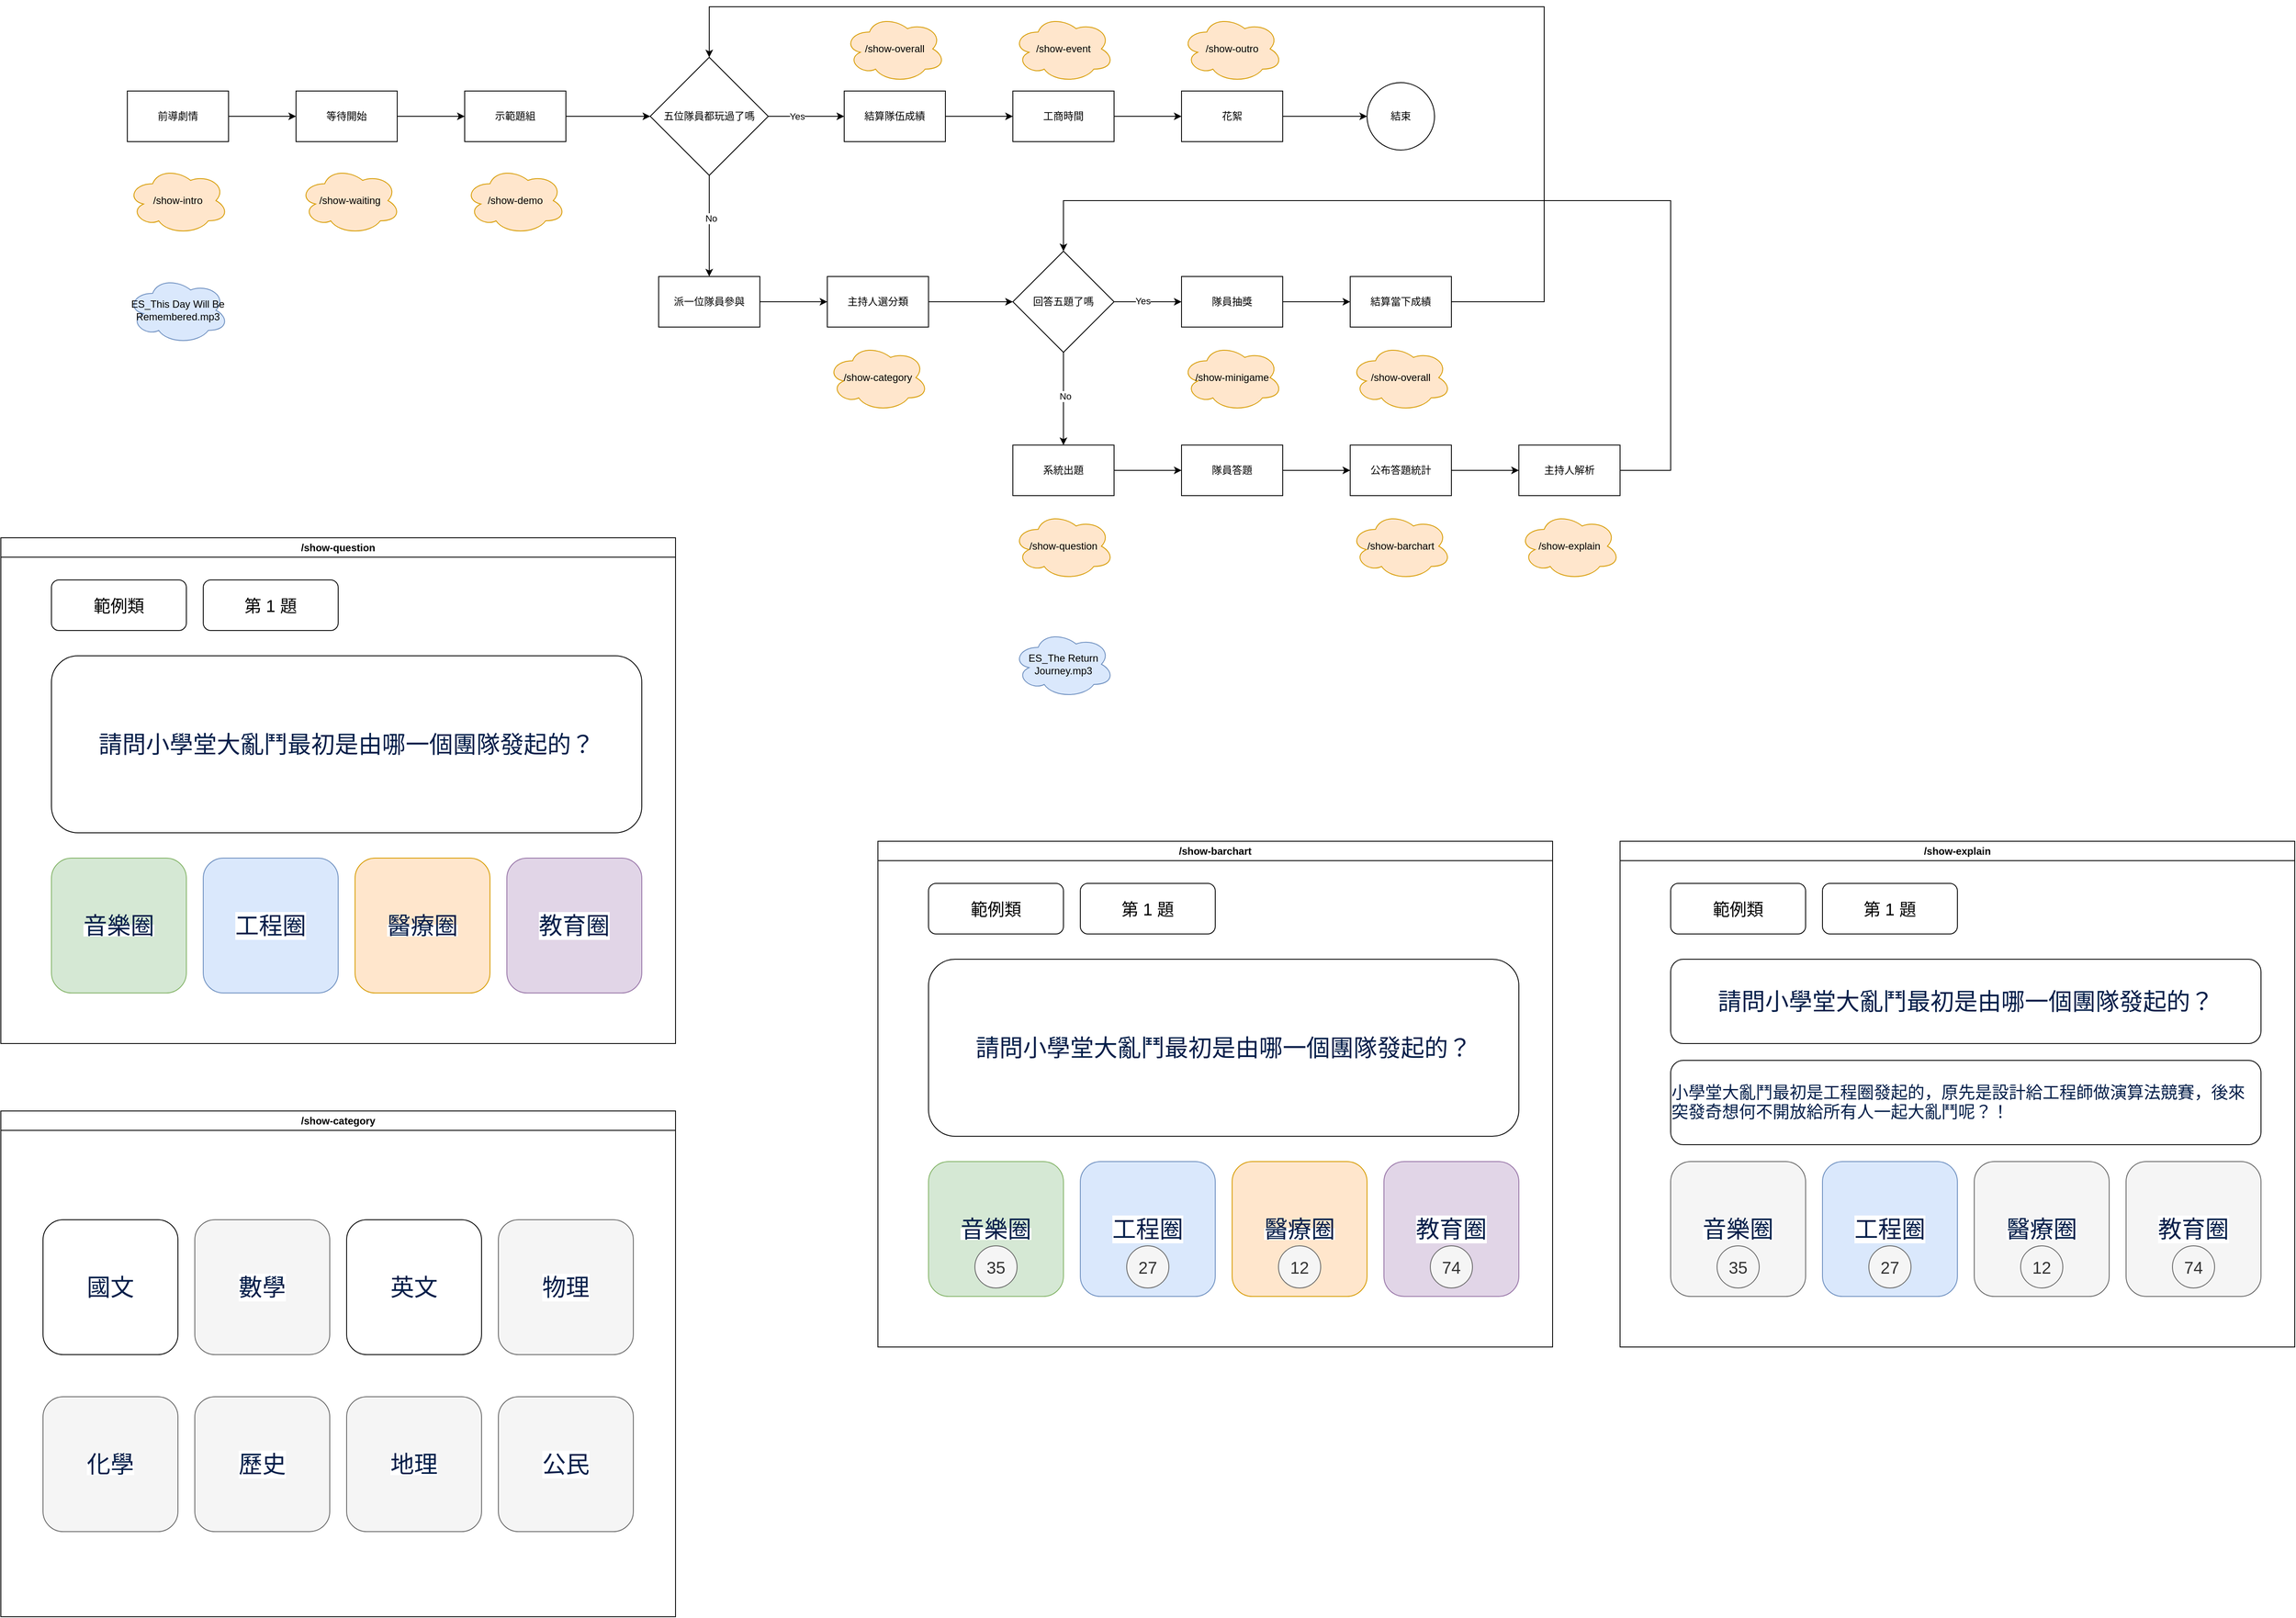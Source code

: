 <mxfile version="24.7.17">
  <diagram name="第 1 页" id="qsuVyvbhFHqotlB28iIr">
    <mxGraphModel dx="2365" dy="1503" grid="1" gridSize="10" guides="1" tooltips="1" connect="1" arrows="1" fold="1" page="1" pageScale="1" pageWidth="827" pageHeight="1169" math="0" shadow="0">
      <root>
        <mxCell id="0" />
        <mxCell id="1" parent="0" />
        <mxCell id="m-NyeYcFWqAB6fJ0VtxW-3" value="" style="edgeStyle=orthogonalEdgeStyle;rounded=0;orthogonalLoop=1;jettySize=auto;html=1;" parent="1" source="m-NyeYcFWqAB6fJ0VtxW-1" target="m-NyeYcFWqAB6fJ0VtxW-2" edge="1">
          <mxGeometry relative="1" as="geometry" />
        </mxCell>
        <mxCell id="m-NyeYcFWqAB6fJ0VtxW-1" value="等待開始" style="rounded=0;whiteSpace=wrap;html=1;" parent="1" vertex="1">
          <mxGeometry x="350" y="230" width="120" height="60" as="geometry" />
        </mxCell>
        <mxCell id="m-NyeYcFWqAB6fJ0VtxW-5" value="" style="edgeStyle=orthogonalEdgeStyle;rounded=0;orthogonalLoop=1;jettySize=auto;html=1;" parent="1" source="m-NyeYcFWqAB6fJ0VtxW-2" target="m-NyeYcFWqAB6fJ0VtxW-4" edge="1">
          <mxGeometry relative="1" as="geometry" />
        </mxCell>
        <mxCell id="m-NyeYcFWqAB6fJ0VtxW-2" value="示範題組" style="whiteSpace=wrap;html=1;rounded=0;" parent="1" vertex="1">
          <mxGeometry x="550" y="230" width="120" height="60" as="geometry" />
        </mxCell>
        <mxCell id="m-NyeYcFWqAB6fJ0VtxW-7" value="" style="edgeStyle=orthogonalEdgeStyle;rounded=0;orthogonalLoop=1;jettySize=auto;html=1;" parent="1" source="m-NyeYcFWqAB6fJ0VtxW-4" target="m-NyeYcFWqAB6fJ0VtxW-6" edge="1">
          <mxGeometry relative="1" as="geometry" />
        </mxCell>
        <mxCell id="m-NyeYcFWqAB6fJ0VtxW-34" value="No" style="edgeLabel;html=1;align=center;verticalAlign=middle;resizable=0;points=[];" parent="m-NyeYcFWqAB6fJ0VtxW-7" vertex="1" connectable="0">
          <mxGeometry x="-0.161" y="2" relative="1" as="geometry">
            <mxPoint as="offset" />
          </mxGeometry>
        </mxCell>
        <mxCell id="m-NyeYcFWqAB6fJ0VtxW-9" value="" style="edgeStyle=orthogonalEdgeStyle;rounded=0;orthogonalLoop=1;jettySize=auto;html=1;" parent="1" source="m-NyeYcFWqAB6fJ0VtxW-4" target="m-NyeYcFWqAB6fJ0VtxW-8" edge="1">
          <mxGeometry relative="1" as="geometry" />
        </mxCell>
        <mxCell id="m-NyeYcFWqAB6fJ0VtxW-33" value="Yes" style="edgeLabel;html=1;align=center;verticalAlign=middle;resizable=0;points=[];" parent="m-NyeYcFWqAB6fJ0VtxW-9" vertex="1" connectable="0">
          <mxGeometry x="-0.241" relative="1" as="geometry">
            <mxPoint as="offset" />
          </mxGeometry>
        </mxCell>
        <mxCell id="m-NyeYcFWqAB6fJ0VtxW-4" value="五位隊員都玩過了嗎" style="rhombus;whiteSpace=wrap;html=1;rounded=0;" parent="1" vertex="1">
          <mxGeometry x="770" y="190" width="140" height="140" as="geometry" />
        </mxCell>
        <mxCell id="m-NyeYcFWqAB6fJ0VtxW-13" value="" style="edgeStyle=orthogonalEdgeStyle;rounded=0;orthogonalLoop=1;jettySize=auto;html=1;" parent="1" source="m-NyeYcFWqAB6fJ0VtxW-6" target="m-NyeYcFWqAB6fJ0VtxW-12" edge="1">
          <mxGeometry relative="1" as="geometry" />
        </mxCell>
        <mxCell id="m-NyeYcFWqAB6fJ0VtxW-6" value="派一位隊員參與" style="whiteSpace=wrap;html=1;rounded=0;" parent="1" vertex="1">
          <mxGeometry x="780" y="450" width="120" height="60" as="geometry" />
        </mxCell>
        <mxCell id="m-NyeYcFWqAB6fJ0VtxW-11" value="" style="edgeStyle=orthogonalEdgeStyle;rounded=0;orthogonalLoop=1;jettySize=auto;html=1;" parent="1" source="m-NyeYcFWqAB6fJ0VtxW-8" target="m-NyeYcFWqAB6fJ0VtxW-10" edge="1">
          <mxGeometry relative="1" as="geometry" />
        </mxCell>
        <mxCell id="m-NyeYcFWqAB6fJ0VtxW-8" value="結算隊伍成績" style="whiteSpace=wrap;html=1;rounded=0;" parent="1" vertex="1">
          <mxGeometry x="1000" y="230" width="120" height="60" as="geometry" />
        </mxCell>
        <mxCell id="m-NyeYcFWqAB6fJ0VtxW-38" value="" style="edgeStyle=orthogonalEdgeStyle;rounded=0;orthogonalLoop=1;jettySize=auto;html=1;" parent="1" source="m-NyeYcFWqAB6fJ0VtxW-10" target="m-NyeYcFWqAB6fJ0VtxW-37" edge="1">
          <mxGeometry relative="1" as="geometry" />
        </mxCell>
        <mxCell id="m-NyeYcFWqAB6fJ0VtxW-10" value="工商時間" style="whiteSpace=wrap;html=1;rounded=0;" parent="1" vertex="1">
          <mxGeometry x="1200" y="230" width="120" height="60" as="geometry" />
        </mxCell>
        <mxCell id="m-NyeYcFWqAB6fJ0VtxW-17" value="" style="edgeStyle=orthogonalEdgeStyle;rounded=0;orthogonalLoop=1;jettySize=auto;html=1;" parent="1" source="m-NyeYcFWqAB6fJ0VtxW-12" target="m-NyeYcFWqAB6fJ0VtxW-16" edge="1">
          <mxGeometry relative="1" as="geometry" />
        </mxCell>
        <mxCell id="m-NyeYcFWqAB6fJ0VtxW-12" value="主持人選分類" style="whiteSpace=wrap;html=1;rounded=0;" parent="1" vertex="1">
          <mxGeometry x="980" y="450" width="120" height="60" as="geometry" />
        </mxCell>
        <mxCell id="m-NyeYcFWqAB6fJ0VtxW-19" value="" style="edgeStyle=orthogonalEdgeStyle;rounded=0;orthogonalLoop=1;jettySize=auto;html=1;" parent="1" source="m-NyeYcFWqAB6fJ0VtxW-16" target="m-NyeYcFWqAB6fJ0VtxW-18" edge="1">
          <mxGeometry relative="1" as="geometry" />
        </mxCell>
        <mxCell id="m-NyeYcFWqAB6fJ0VtxW-32" value="No" style="edgeLabel;html=1;align=center;verticalAlign=middle;resizable=0;points=[];" parent="m-NyeYcFWqAB6fJ0VtxW-19" vertex="1" connectable="0">
          <mxGeometry x="-0.054" y="2" relative="1" as="geometry">
            <mxPoint as="offset" />
          </mxGeometry>
        </mxCell>
        <mxCell id="m-NyeYcFWqAB6fJ0VtxW-28" value="" style="edgeStyle=orthogonalEdgeStyle;rounded=0;orthogonalLoop=1;jettySize=auto;html=1;" parent="1" source="m-NyeYcFWqAB6fJ0VtxW-16" target="m-NyeYcFWqAB6fJ0VtxW-27" edge="1">
          <mxGeometry relative="1" as="geometry" />
        </mxCell>
        <mxCell id="m-NyeYcFWqAB6fJ0VtxW-31" value="Yes" style="edgeLabel;html=1;align=center;verticalAlign=middle;resizable=0;points=[];" parent="m-NyeYcFWqAB6fJ0VtxW-28" vertex="1" connectable="0">
          <mxGeometry x="-0.167" y="1" relative="1" as="geometry">
            <mxPoint as="offset" />
          </mxGeometry>
        </mxCell>
        <mxCell id="m-NyeYcFWqAB6fJ0VtxW-16" value="回答五題了嗎" style="rhombus;whiteSpace=wrap;html=1;rounded=0;" parent="1" vertex="1">
          <mxGeometry x="1200" y="420" width="120" height="120" as="geometry" />
        </mxCell>
        <mxCell id="m-NyeYcFWqAB6fJ0VtxW-21" value="" style="edgeStyle=orthogonalEdgeStyle;rounded=0;orthogonalLoop=1;jettySize=auto;html=1;" parent="1" source="m-NyeYcFWqAB6fJ0VtxW-18" target="m-NyeYcFWqAB6fJ0VtxW-20" edge="1">
          <mxGeometry relative="1" as="geometry" />
        </mxCell>
        <mxCell id="m-NyeYcFWqAB6fJ0VtxW-18" value="系統出題" style="whiteSpace=wrap;html=1;rounded=0;" parent="1" vertex="1">
          <mxGeometry x="1200" y="650" width="120" height="60" as="geometry" />
        </mxCell>
        <mxCell id="qkZWodTD9YwXXFbHhhg--9" value="" style="edgeStyle=orthogonalEdgeStyle;rounded=0;orthogonalLoop=1;jettySize=auto;html=1;" parent="1" source="m-NyeYcFWqAB6fJ0VtxW-20" target="qkZWodTD9YwXXFbHhhg--8" edge="1">
          <mxGeometry relative="1" as="geometry" />
        </mxCell>
        <mxCell id="m-NyeYcFWqAB6fJ0VtxW-20" value="隊員答題" style="whiteSpace=wrap;html=1;rounded=0;" parent="1" vertex="1">
          <mxGeometry x="1400" y="650" width="120" height="60" as="geometry" />
        </mxCell>
        <mxCell id="m-NyeYcFWqAB6fJ0VtxW-26" style="edgeStyle=orthogonalEdgeStyle;rounded=0;orthogonalLoop=1;jettySize=auto;html=1;entryX=0.5;entryY=0;entryDx=0;entryDy=0;exitX=1;exitY=0.5;exitDx=0;exitDy=0;" parent="1" source="m-NyeYcFWqAB6fJ0VtxW-22" target="m-NyeYcFWqAB6fJ0VtxW-16" edge="1">
          <mxGeometry relative="1" as="geometry">
            <Array as="points">
              <mxPoint x="1980" y="680" />
              <mxPoint x="1980" y="360" />
              <mxPoint x="1260" y="360" />
            </Array>
          </mxGeometry>
        </mxCell>
        <mxCell id="m-NyeYcFWqAB6fJ0VtxW-22" value="主持人解析" style="whiteSpace=wrap;html=1;rounded=0;" parent="1" vertex="1">
          <mxGeometry x="1800" y="650" width="120" height="60" as="geometry" />
        </mxCell>
        <mxCell id="m-NyeYcFWqAB6fJ0VtxW-30" value="" style="edgeStyle=orthogonalEdgeStyle;rounded=0;orthogonalLoop=1;jettySize=auto;html=1;" parent="1" source="m-NyeYcFWqAB6fJ0VtxW-27" target="m-NyeYcFWqAB6fJ0VtxW-29" edge="1">
          <mxGeometry relative="1" as="geometry" />
        </mxCell>
        <mxCell id="m-NyeYcFWqAB6fJ0VtxW-27" value="隊員抽獎" style="whiteSpace=wrap;html=1;rounded=0;" parent="1" vertex="1">
          <mxGeometry x="1400" y="450" width="120" height="60" as="geometry" />
        </mxCell>
        <mxCell id="m-NyeYcFWqAB6fJ0VtxW-35" style="edgeStyle=orthogonalEdgeStyle;rounded=0;orthogonalLoop=1;jettySize=auto;html=1;entryX=0.5;entryY=0;entryDx=0;entryDy=0;" parent="1" source="m-NyeYcFWqAB6fJ0VtxW-29" target="m-NyeYcFWqAB6fJ0VtxW-4" edge="1">
          <mxGeometry relative="1" as="geometry">
            <Array as="points">
              <mxPoint x="1830" y="480" />
              <mxPoint x="1830" y="130" />
              <mxPoint x="840" y="130" />
            </Array>
          </mxGeometry>
        </mxCell>
        <mxCell id="m-NyeYcFWqAB6fJ0VtxW-29" value="結算當下成績" style="whiteSpace=wrap;html=1;rounded=0;" parent="1" vertex="1">
          <mxGeometry x="1600" y="450" width="120" height="60" as="geometry" />
        </mxCell>
        <mxCell id="qkZWodTD9YwXXFbHhhg--16" value="" style="edgeStyle=orthogonalEdgeStyle;rounded=0;orthogonalLoop=1;jettySize=auto;html=1;" parent="1" source="m-NyeYcFWqAB6fJ0VtxW-37" target="qkZWodTD9YwXXFbHhhg--15" edge="1">
          <mxGeometry relative="1" as="geometry" />
        </mxCell>
        <mxCell id="m-NyeYcFWqAB6fJ0VtxW-37" value="花絮" style="whiteSpace=wrap;html=1;rounded=0;" parent="1" vertex="1">
          <mxGeometry x="1400" y="230" width="120" height="60" as="geometry" />
        </mxCell>
        <mxCell id="qkZWodTD9YwXXFbHhhg--3" value="" style="edgeStyle=orthogonalEdgeStyle;rounded=0;orthogonalLoop=1;jettySize=auto;html=1;" parent="1" source="qkZWodTD9YwXXFbHhhg--1" target="m-NyeYcFWqAB6fJ0VtxW-1" edge="1">
          <mxGeometry relative="1" as="geometry" />
        </mxCell>
        <mxCell id="qkZWodTD9YwXXFbHhhg--1" value="前導劇情" style="whiteSpace=wrap;html=1;rounded=0;" parent="1" vertex="1">
          <mxGeometry x="150" y="230" width="120" height="60" as="geometry" />
        </mxCell>
        <mxCell id="qkZWodTD9YwXXFbHhhg--4" value="/show-intro" style="ellipse;shape=cloud;whiteSpace=wrap;html=1;fillColor=#ffe6cc;strokeColor=#d79b00;" parent="1" vertex="1">
          <mxGeometry x="150" y="320" width="120" height="80" as="geometry" />
        </mxCell>
        <mxCell id="qkZWodTD9YwXXFbHhhg--5" value="ES_This Day Will Be Remembered.mp3" style="ellipse;shape=cloud;whiteSpace=wrap;html=1;fillColor=#dae8fc;strokeColor=#6c8ebf;" parent="1" vertex="1">
          <mxGeometry x="150" y="450" width="120" height="80" as="geometry" />
        </mxCell>
        <mxCell id="qkZWodTD9YwXXFbHhhg--7" value="/show-demo" style="ellipse;shape=cloud;whiteSpace=wrap;html=1;fillColor=#ffe6cc;strokeColor=#d79b00;" parent="1" vertex="1">
          <mxGeometry x="550" y="320" width="120" height="80" as="geometry" />
        </mxCell>
        <mxCell id="qkZWodTD9YwXXFbHhhg--10" value="" style="edgeStyle=orthogonalEdgeStyle;rounded=0;orthogonalLoop=1;jettySize=auto;html=1;" parent="1" source="qkZWodTD9YwXXFbHhhg--8" target="m-NyeYcFWqAB6fJ0VtxW-22" edge="1">
          <mxGeometry relative="1" as="geometry" />
        </mxCell>
        <mxCell id="qkZWodTD9YwXXFbHhhg--8" value="公布答題統計" style="whiteSpace=wrap;html=1;rounded=0;" parent="1" vertex="1">
          <mxGeometry x="1600" y="650" width="120" height="60" as="geometry" />
        </mxCell>
        <mxCell id="qkZWodTD9YwXXFbHhhg--11" value="ES_The Return Journey.mp3" style="ellipse;shape=cloud;whiteSpace=wrap;html=1;fillColor=#dae8fc;strokeColor=#6c8ebf;" parent="1" vertex="1">
          <mxGeometry x="1200" y="870" width="120" height="80" as="geometry" />
        </mxCell>
        <mxCell id="qkZWodTD9YwXXFbHhhg--15" value="結束" style="ellipse;whiteSpace=wrap;html=1;rounded=0;" parent="1" vertex="1">
          <mxGeometry x="1620" y="220" width="80" height="80" as="geometry" />
        </mxCell>
        <mxCell id="WOPA3h9E8CvAgLq2pJQE-1" value="/show-category" style="ellipse;shape=cloud;whiteSpace=wrap;html=1;fillColor=#ffe6cc;strokeColor=#d79b00;" vertex="1" parent="1">
          <mxGeometry x="980" y="530" width="120" height="80" as="geometry" />
        </mxCell>
        <mxCell id="WOPA3h9E8CvAgLq2pJQE-2" value="/show-question" style="ellipse;shape=cloud;whiteSpace=wrap;html=1;fillColor=#ffe6cc;strokeColor=#d79b00;" vertex="1" parent="1">
          <mxGeometry x="1200" y="730" width="120" height="80" as="geometry" />
        </mxCell>
        <mxCell id="WOPA3h9E8CvAgLq2pJQE-3" value="/show-barchart" style="ellipse;shape=cloud;whiteSpace=wrap;html=1;fillColor=#ffe6cc;strokeColor=#d79b00;" vertex="1" parent="1">
          <mxGeometry x="1600" y="730" width="120" height="80" as="geometry" />
        </mxCell>
        <mxCell id="WOPA3h9E8CvAgLq2pJQE-4" value="/show-explain" style="ellipse;shape=cloud;whiteSpace=wrap;html=1;fillColor=#ffe6cc;strokeColor=#d79b00;" vertex="1" parent="1">
          <mxGeometry x="1800" y="730" width="120" height="80" as="geometry" />
        </mxCell>
        <mxCell id="WOPA3h9E8CvAgLq2pJQE-5" value="/show-minigame" style="ellipse;shape=cloud;whiteSpace=wrap;html=1;fillColor=#ffe6cc;strokeColor=#d79b00;" vertex="1" parent="1">
          <mxGeometry x="1400" y="530" width="120" height="80" as="geometry" />
        </mxCell>
        <mxCell id="WOPA3h9E8CvAgLq2pJQE-6" value="/show-overall" style="ellipse;shape=cloud;whiteSpace=wrap;html=1;fillColor=#ffe6cc;strokeColor=#d79b00;" vertex="1" parent="1">
          <mxGeometry x="1600" y="530" width="120" height="80" as="geometry" />
        </mxCell>
        <mxCell id="WOPA3h9E8CvAgLq2pJQE-7" value="/show-overall" style="ellipse;shape=cloud;whiteSpace=wrap;html=1;fillColor=#ffe6cc;strokeColor=#d79b00;" vertex="1" parent="1">
          <mxGeometry x="1000" y="140" width="120" height="80" as="geometry" />
        </mxCell>
        <mxCell id="WOPA3h9E8CvAgLq2pJQE-8" value="/show-event" style="ellipse;shape=cloud;whiteSpace=wrap;html=1;fillColor=#ffe6cc;strokeColor=#d79b00;" vertex="1" parent="1">
          <mxGeometry x="1200" y="140" width="120" height="80" as="geometry" />
        </mxCell>
        <mxCell id="WOPA3h9E8CvAgLq2pJQE-9" value="/show-outro" style="ellipse;shape=cloud;whiteSpace=wrap;html=1;fillColor=#ffe6cc;strokeColor=#d79b00;" vertex="1" parent="1">
          <mxGeometry x="1400" y="140" width="120" height="80" as="geometry" />
        </mxCell>
        <mxCell id="WOPA3h9E8CvAgLq2pJQE-10" value="/show-waiting" style="ellipse;shape=cloud;whiteSpace=wrap;html=1;fillColor=#ffe6cc;strokeColor=#d79b00;" vertex="1" parent="1">
          <mxGeometry x="354" y="320" width="120" height="80" as="geometry" />
        </mxCell>
        <mxCell id="WOPA3h9E8CvAgLq2pJQE-11" value="/show-question" style="swimlane;whiteSpace=wrap;html=1;" vertex="1" parent="1">
          <mxGeometry y="760" width="800" height="600" as="geometry" />
        </mxCell>
        <mxCell id="WOPA3h9E8CvAgLq2pJQE-16" value="&lt;font style=&quot;font-size: 28px;&quot;&gt;&lt;span style=&quot;color: rgb(4, 30, 73); font-family: Roboto, &amp;quot;Helvetica Neue&amp;quot;, sans-serif; font-style: normal; font-variant-ligatures: normal; font-variant-caps: normal; font-weight: 400; letter-spacing: normal; orphans: 2; text-align: start; text-indent: 0px; text-transform: none; widows: 2; word-spacing: 0px; -webkit-text-stroke-width: 0px; white-space: normal; background-color: rgb(255, 255, 255); text-decoration-thickness: initial; text-decoration-style: initial; text-decoration-color: initial; float: none; display: inline !important;&quot;&gt;工程圈&lt;/span&gt;&lt;/font&gt;" style="rounded=1;whiteSpace=wrap;html=1;fillColor=#dae8fc;strokeColor=#6c8ebf;" vertex="1" parent="WOPA3h9E8CvAgLq2pJQE-11">
          <mxGeometry x="240" y="380" width="160" height="160" as="geometry" />
        </mxCell>
        <mxCell id="WOPA3h9E8CvAgLq2pJQE-15" value="&lt;span style=&quot;color: rgb(4, 30, 73); font-family: Roboto, &amp;quot;Helvetica Neue&amp;quot;, sans-serif; text-align: start; background-color: rgb(255, 255, 255);&quot;&gt;&lt;font style=&quot;font-size: 28px;&quot;&gt;音樂圈&lt;/font&gt;&lt;/span&gt;" style="rounded=1;whiteSpace=wrap;html=1;fillColor=#d5e8d4;strokeColor=#82b366;" vertex="1" parent="WOPA3h9E8CvAgLq2pJQE-11">
          <mxGeometry x="60" y="380" width="160" height="160" as="geometry" />
        </mxCell>
        <mxCell id="WOPA3h9E8CvAgLq2pJQE-18" value="&lt;div style=&quot;align-items: flex-start; display: flex; flex: 1 1 auto; justify-content: flex-start; min-width: 0px; padding: 6px 0px; color: rgb(4, 30, 73); font-family: Roboto, &amp;quot;Helvetica Neue&amp;quot;, sans-serif; text-align: start; text-wrap: nowrap; background-color: rgb(255, 255, 255); font-size: 28px;&quot; class=&quot;database-key-value&quot;&gt;&lt;span style=&quot;line-height: 20px; color: var(--theme-color-fg-primary); display: inline-block; flex: 0 1 auto; min-width: 0px; pointer-events: none; text-wrap: wrap;&quot; class=&quot;database-leaf-value ng-star-inserted&quot;&gt;&lt;font style=&quot;font-size: 28px;&quot;&gt;請問小學堂大亂鬥最初是由哪一個團隊發起的？&lt;/font&gt;&lt;/span&gt;&lt;/div&gt;&lt;div style=&quot;align-items: flex-start; background-image: linear-gradient(to right, transparent 0, var(--theme-color-bg-hover) 12px); box-sizing: border-box; color: var(--theme-color-fg-secondary); display: flex; height: 1px; padding: 0px; position: absolute; right: 0px; top: 0px; border: 0px; clip: rect(0px, 0px, 0px, 0px); margin: 0px; overflow: hidden; width: 1px; outline: 0px; appearance: none; font-family: Roboto, &amp;quot;Helvetica Neue&amp;quot;, sans-serif; text-align: start; text-wrap: nowrap; background-color: rgb(255, 255, 255); font-size: 28px;&quot; class=&quot;database-buttons&quot;&gt;&lt;div style=&quot;height: 32px; display: flex; align-items: center;&quot; class=&quot;container&quot;&gt;&lt;div style=&quot;color: var(--theme-color-fg-tertiary); display: inline-block;&quot; class=&quot;database-type&quot;&gt;&lt;span style=&quot;&quot; class=&quot;ng-star-inserted&quot;&gt;&lt;font style=&quot;font-size: 28px;&quot;&gt;(字&lt;/font&gt;&lt;/span&gt;&lt;/div&gt;&lt;/div&gt;&lt;/div&gt;" style="rounded=1;whiteSpace=wrap;html=1;" vertex="1" parent="WOPA3h9E8CvAgLq2pJQE-11">
          <mxGeometry x="60" y="140" width="700" height="210" as="geometry" />
        </mxCell>
        <mxCell id="WOPA3h9E8CvAgLq2pJQE-20" value="&lt;span style=&quot;color: rgb(4, 30, 73); font-family: Roboto, &amp;quot;Helvetica Neue&amp;quot;, sans-serif; font-style: normal; font-variant-ligatures: normal; font-variant-caps: normal; font-weight: 400; letter-spacing: normal; orphans: 2; text-align: start; text-indent: 0px; text-transform: none; widows: 2; word-spacing: 0px; -webkit-text-stroke-width: 0px; white-space: normal; background-color: rgb(255, 255, 255); text-decoration-thickness: initial; text-decoration-style: initial; text-decoration-color: initial; float: none; display: inline !important;&quot;&gt;&lt;font style=&quot;font-size: 28px;&quot;&gt;醫療圈&lt;/font&gt;&lt;/span&gt;" style="rounded=1;whiteSpace=wrap;html=1;fillColor=#ffe6cc;strokeColor=#d79b00;" vertex="1" parent="WOPA3h9E8CvAgLq2pJQE-11">
          <mxGeometry x="420" y="380" width="160" height="160" as="geometry" />
        </mxCell>
        <mxCell id="WOPA3h9E8CvAgLq2pJQE-21" value="&lt;span style=&quot;color: rgb(4, 30, 73); font-family: Roboto, &amp;quot;Helvetica Neue&amp;quot;, sans-serif; font-size: 28px; font-style: normal; font-variant-ligatures: normal; font-variant-caps: normal; font-weight: 400; letter-spacing: normal; orphans: 2; text-align: start; text-indent: 0px; text-transform: none; widows: 2; word-spacing: 0px; -webkit-text-stroke-width: 0px; white-space: normal; background-color: rgb(255, 255, 255); text-decoration-thickness: initial; text-decoration-style: initial; text-decoration-color: initial; float: none; display: inline !important;&quot;&gt;教育圈&lt;/span&gt;" style="rounded=1;whiteSpace=wrap;html=1;fillColor=#e1d5e7;strokeColor=#9673a6;" vertex="1" parent="WOPA3h9E8CvAgLq2pJQE-11">
          <mxGeometry x="600" y="380" width="160" height="160" as="geometry" />
        </mxCell>
        <mxCell id="WOPA3h9E8CvAgLq2pJQE-22" value="&lt;font style=&quot;font-size: 20px;&quot;&gt;範例類&lt;/font&gt;" style="rounded=1;whiteSpace=wrap;html=1;" vertex="1" parent="WOPA3h9E8CvAgLq2pJQE-11">
          <mxGeometry x="60" y="50" width="160" height="60" as="geometry" />
        </mxCell>
        <mxCell id="WOPA3h9E8CvAgLq2pJQE-34" value="&lt;font style=&quot;font-size: 20px;&quot;&gt;第 1 題&lt;/font&gt;" style="rounded=1;whiteSpace=wrap;html=1;" vertex="1" parent="WOPA3h9E8CvAgLq2pJQE-11">
          <mxGeometry x="240" y="50" width="160" height="60" as="geometry" />
        </mxCell>
        <mxCell id="WOPA3h9E8CvAgLq2pJQE-23" value="/show-category" style="swimlane;whiteSpace=wrap;html=1;" vertex="1" parent="1">
          <mxGeometry y="1440" width="800" height="600" as="geometry" />
        </mxCell>
        <mxCell id="WOPA3h9E8CvAgLq2pJQE-24" value="&lt;font style=&quot;font-size: 28px;&quot;&gt;&lt;span style=&quot;color: rgb(4, 30, 73); font-family: Roboto, &amp;quot;Helvetica Neue&amp;quot;, sans-serif; font-style: normal; font-variant-ligatures: normal; font-variant-caps: normal; font-weight: 400; letter-spacing: normal; orphans: 2; text-align: start; text-indent: 0px; text-transform: none; widows: 2; word-spacing: 0px; -webkit-text-stroke-width: 0px; white-space: normal; background-color: rgb(255, 255, 255); text-decoration-thickness: initial; text-decoration-style: initial; text-decoration-color: initial; float: none; display: inline !important;&quot;&gt;歷史&lt;/span&gt;&lt;/font&gt;" style="rounded=1;whiteSpace=wrap;html=1;fillColor=#f5f5f5;fontColor=#333333;strokeColor=#666666;" vertex="1" parent="WOPA3h9E8CvAgLq2pJQE-23">
          <mxGeometry x="230" y="339" width="160" height="160" as="geometry" />
        </mxCell>
        <mxCell id="WOPA3h9E8CvAgLq2pJQE-25" value="&lt;span style=&quot;color: rgb(4, 30, 73); font-family: Roboto, &amp;quot;Helvetica Neue&amp;quot;, sans-serif; text-align: start; background-color: rgb(255, 255, 255);&quot;&gt;&lt;font style=&quot;font-size: 28px;&quot;&gt;化學&lt;/font&gt;&lt;/span&gt;" style="rounded=1;whiteSpace=wrap;html=1;fillColor=#f5f5f5;fontColor=#333333;strokeColor=#666666;" vertex="1" parent="WOPA3h9E8CvAgLq2pJQE-23">
          <mxGeometry x="50" y="339" width="160" height="160" as="geometry" />
        </mxCell>
        <mxCell id="WOPA3h9E8CvAgLq2pJQE-27" value="&lt;span style=&quot;color: rgb(4, 30, 73); font-family: Roboto, &amp;quot;Helvetica Neue&amp;quot;, sans-serif; font-style: normal; font-variant-ligatures: normal; font-variant-caps: normal; font-weight: 400; letter-spacing: normal; orphans: 2; text-align: start; text-indent: 0px; text-transform: none; widows: 2; word-spacing: 0px; -webkit-text-stroke-width: 0px; white-space: normal; background-color: rgb(255, 255, 255); text-decoration-thickness: initial; text-decoration-style: initial; text-decoration-color: initial; float: none; display: inline !important;&quot;&gt;&lt;font style=&quot;font-size: 28px;&quot;&gt;地理&lt;/font&gt;&lt;/span&gt;" style="rounded=1;whiteSpace=wrap;html=1;fillColor=#f5f5f5;fontColor=#333333;strokeColor=#666666;" vertex="1" parent="WOPA3h9E8CvAgLq2pJQE-23">
          <mxGeometry x="410" y="339" width="160" height="160" as="geometry" />
        </mxCell>
        <mxCell id="WOPA3h9E8CvAgLq2pJQE-28" value="&lt;span style=&quot;color: rgb(4, 30, 73); font-family: Roboto, &amp;quot;Helvetica Neue&amp;quot;, sans-serif; font-size: 28px; font-style: normal; font-variant-ligatures: normal; font-variant-caps: normal; font-weight: 400; letter-spacing: normal; orphans: 2; text-align: start; text-indent: 0px; text-transform: none; widows: 2; word-spacing: 0px; -webkit-text-stroke-width: 0px; white-space: normal; background-color: rgb(255, 255, 255); text-decoration-thickness: initial; text-decoration-style: initial; text-decoration-color: initial; float: none; display: inline !important;&quot;&gt;公民&lt;/span&gt;" style="rounded=1;whiteSpace=wrap;html=1;fillColor=#f5f5f5;fontColor=#333333;strokeColor=#666666;" vertex="1" parent="WOPA3h9E8CvAgLq2pJQE-23">
          <mxGeometry x="590" y="339" width="160" height="160" as="geometry" />
        </mxCell>
        <mxCell id="WOPA3h9E8CvAgLq2pJQE-30" value="&lt;font style=&quot;font-size: 28px;&quot;&gt;&lt;span style=&quot;color: rgb(4, 30, 73); font-family: Roboto, &amp;quot;Helvetica Neue&amp;quot;, sans-serif; font-style: normal; font-variant-ligatures: normal; font-variant-caps: normal; font-weight: 400; letter-spacing: normal; orphans: 2; text-align: start; text-indent: 0px; text-transform: none; widows: 2; word-spacing: 0px; -webkit-text-stroke-width: 0px; white-space: normal; background-color: rgb(255, 255, 255); text-decoration-thickness: initial; text-decoration-style: initial; text-decoration-color: initial; float: none; display: inline !important;&quot;&gt;數學&lt;/span&gt;&lt;/font&gt;" style="rounded=1;whiteSpace=wrap;html=1;fillColor=#f5f5f5;fontColor=#333333;strokeColor=#666666;" vertex="1" parent="WOPA3h9E8CvAgLq2pJQE-23">
          <mxGeometry x="230" y="129" width="160" height="160" as="geometry" />
        </mxCell>
        <mxCell id="WOPA3h9E8CvAgLq2pJQE-31" value="&lt;div style=&quot;text-align: start;&quot;&gt;&lt;font face=&quot;Roboto, Helvetica Neue, sans-serif&quot; color=&quot;#041e49&quot;&gt;&lt;span style=&quot;font-size: 28px; background-color: rgb(255, 255, 255);&quot;&gt;國文&lt;/span&gt;&lt;/font&gt;&lt;/div&gt;" style="rounded=1;whiteSpace=wrap;html=1;" vertex="1" parent="WOPA3h9E8CvAgLq2pJQE-23">
          <mxGeometry x="50" y="129" width="160" height="160" as="geometry" />
        </mxCell>
        <mxCell id="WOPA3h9E8CvAgLq2pJQE-32" value="&lt;span style=&quot;color: rgb(4, 30, 73); font-family: Roboto, &amp;quot;Helvetica Neue&amp;quot;, sans-serif; font-style: normal; font-variant-ligatures: normal; font-variant-caps: normal; font-weight: 400; letter-spacing: normal; orphans: 2; text-align: start; text-indent: 0px; text-transform: none; widows: 2; word-spacing: 0px; -webkit-text-stroke-width: 0px; white-space: normal; background-color: rgb(255, 255, 255); text-decoration-thickness: initial; text-decoration-style: initial; text-decoration-color: initial; float: none; display: inline !important;&quot;&gt;&lt;font style=&quot;font-size: 28px;&quot;&gt;英文&lt;/font&gt;&lt;/span&gt;" style="rounded=1;whiteSpace=wrap;html=1;" vertex="1" parent="WOPA3h9E8CvAgLq2pJQE-23">
          <mxGeometry x="410" y="129" width="160" height="160" as="geometry" />
        </mxCell>
        <mxCell id="WOPA3h9E8CvAgLq2pJQE-33" value="&lt;span style=&quot;color: rgb(4, 30, 73); font-family: Roboto, &amp;quot;Helvetica Neue&amp;quot;, sans-serif; font-size: 28px; font-style: normal; font-variant-ligatures: normal; font-variant-caps: normal; font-weight: 400; letter-spacing: normal; orphans: 2; text-align: start; text-indent: 0px; text-transform: none; widows: 2; word-spacing: 0px; -webkit-text-stroke-width: 0px; white-space: normal; background-color: rgb(255, 255, 255); text-decoration-thickness: initial; text-decoration-style: initial; text-decoration-color: initial; float: none; display: inline !important;&quot;&gt;物理&lt;/span&gt;" style="rounded=1;whiteSpace=wrap;html=1;fillColor=#f5f5f5;fontColor=#333333;strokeColor=#666666;" vertex="1" parent="WOPA3h9E8CvAgLq2pJQE-23">
          <mxGeometry x="590" y="129" width="160" height="160" as="geometry" />
        </mxCell>
        <mxCell id="WOPA3h9E8CvAgLq2pJQE-35" value="/show-barchart" style="swimlane;whiteSpace=wrap;html=1;" vertex="1" parent="1">
          <mxGeometry x="1040" y="1120" width="800" height="600" as="geometry" />
        </mxCell>
        <mxCell id="WOPA3h9E8CvAgLq2pJQE-36" value="&lt;font style=&quot;font-size: 28px;&quot;&gt;&lt;span style=&quot;color: rgb(4, 30, 73); font-family: Roboto, &amp;quot;Helvetica Neue&amp;quot;, sans-serif; font-style: normal; font-variant-ligatures: normal; font-variant-caps: normal; font-weight: 400; letter-spacing: normal; orphans: 2; text-align: start; text-indent: 0px; text-transform: none; widows: 2; word-spacing: 0px; -webkit-text-stroke-width: 0px; white-space: normal; background-color: rgb(255, 255, 255); text-decoration-thickness: initial; text-decoration-style: initial; text-decoration-color: initial; float: none; display: inline !important;&quot;&gt;工程圈&lt;/span&gt;&lt;/font&gt;" style="rounded=1;whiteSpace=wrap;html=1;fillColor=#dae8fc;strokeColor=#6c8ebf;" vertex="1" parent="WOPA3h9E8CvAgLq2pJQE-35">
          <mxGeometry x="240" y="380" width="160" height="160" as="geometry" />
        </mxCell>
        <mxCell id="WOPA3h9E8CvAgLq2pJQE-37" value="&lt;span style=&quot;color: rgb(4, 30, 73); font-family: Roboto, &amp;quot;Helvetica Neue&amp;quot;, sans-serif; text-align: start; background-color: rgb(255, 255, 255);&quot;&gt;&lt;font style=&quot;font-size: 28px;&quot;&gt;音樂圈&lt;/font&gt;&lt;/span&gt;" style="rounded=1;whiteSpace=wrap;html=1;fillColor=#d5e8d4;strokeColor=#82b366;" vertex="1" parent="WOPA3h9E8CvAgLq2pJQE-35">
          <mxGeometry x="60" y="380" width="160" height="160" as="geometry" />
        </mxCell>
        <mxCell id="WOPA3h9E8CvAgLq2pJQE-38" value="&lt;div style=&quot;align-items: flex-start; display: flex; flex: 1 1 auto; justify-content: flex-start; min-width: 0px; padding: 6px 0px; color: rgb(4, 30, 73); font-family: Roboto, &amp;quot;Helvetica Neue&amp;quot;, sans-serif; text-align: start; text-wrap: nowrap; background-color: rgb(255, 255, 255); font-size: 28px;&quot; class=&quot;database-key-value&quot;&gt;&lt;span style=&quot;line-height: 20px; color: var(--theme-color-fg-primary); display: inline-block; flex: 0 1 auto; min-width: 0px; pointer-events: none; text-wrap: wrap;&quot; class=&quot;database-leaf-value ng-star-inserted&quot;&gt;&lt;font style=&quot;font-size: 28px;&quot;&gt;請問小學堂大亂鬥最初是由哪一個團隊發起的？&lt;/font&gt;&lt;/span&gt;&lt;/div&gt;&lt;div style=&quot;align-items: flex-start; background-image: linear-gradient(to right, transparent 0, var(--theme-color-bg-hover) 12px); box-sizing: border-box; color: var(--theme-color-fg-secondary); display: flex; height: 1px; padding: 0px; position: absolute; right: 0px; top: 0px; border: 0px; clip: rect(0px, 0px, 0px, 0px); margin: 0px; overflow: hidden; width: 1px; outline: 0px; appearance: none; font-family: Roboto, &amp;quot;Helvetica Neue&amp;quot;, sans-serif; text-align: start; text-wrap: nowrap; background-color: rgb(255, 255, 255); font-size: 28px;&quot; class=&quot;database-buttons&quot;&gt;&lt;div style=&quot;height: 32px; display: flex; align-items: center;&quot; class=&quot;container&quot;&gt;&lt;div style=&quot;color: var(--theme-color-fg-tertiary); display: inline-block;&quot; class=&quot;database-type&quot;&gt;&lt;span style=&quot;&quot; class=&quot;ng-star-inserted&quot;&gt;&lt;font style=&quot;font-size: 28px;&quot;&gt;(字&lt;/font&gt;&lt;/span&gt;&lt;/div&gt;&lt;/div&gt;&lt;/div&gt;" style="rounded=1;whiteSpace=wrap;html=1;" vertex="1" parent="WOPA3h9E8CvAgLq2pJQE-35">
          <mxGeometry x="60" y="140" width="700" height="210" as="geometry" />
        </mxCell>
        <mxCell id="WOPA3h9E8CvAgLq2pJQE-39" value="&lt;span style=&quot;color: rgb(4, 30, 73); font-family: Roboto, &amp;quot;Helvetica Neue&amp;quot;, sans-serif; font-style: normal; font-variant-ligatures: normal; font-variant-caps: normal; font-weight: 400; letter-spacing: normal; orphans: 2; text-align: start; text-indent: 0px; text-transform: none; widows: 2; word-spacing: 0px; -webkit-text-stroke-width: 0px; white-space: normal; background-color: rgb(255, 255, 255); text-decoration-thickness: initial; text-decoration-style: initial; text-decoration-color: initial; float: none; display: inline !important;&quot;&gt;&lt;font style=&quot;font-size: 28px;&quot;&gt;醫療圈&lt;/font&gt;&lt;/span&gt;" style="rounded=1;whiteSpace=wrap;html=1;fillColor=#ffe6cc;strokeColor=#d79b00;" vertex="1" parent="WOPA3h9E8CvAgLq2pJQE-35">
          <mxGeometry x="420" y="380" width="160" height="160" as="geometry" />
        </mxCell>
        <mxCell id="WOPA3h9E8CvAgLq2pJQE-40" value="&lt;span style=&quot;color: rgb(4, 30, 73); font-family: Roboto, &amp;quot;Helvetica Neue&amp;quot;, sans-serif; font-size: 28px; font-style: normal; font-variant-ligatures: normal; font-variant-caps: normal; font-weight: 400; letter-spacing: normal; orphans: 2; text-align: start; text-indent: 0px; text-transform: none; widows: 2; word-spacing: 0px; -webkit-text-stroke-width: 0px; white-space: normal; background-color: rgb(255, 255, 255); text-decoration-thickness: initial; text-decoration-style: initial; text-decoration-color: initial; float: none; display: inline !important;&quot;&gt;教育圈&lt;/span&gt;" style="rounded=1;whiteSpace=wrap;html=1;fillColor=#e1d5e7;strokeColor=#9673a6;" vertex="1" parent="WOPA3h9E8CvAgLq2pJQE-35">
          <mxGeometry x="600" y="380" width="160" height="160" as="geometry" />
        </mxCell>
        <mxCell id="WOPA3h9E8CvAgLq2pJQE-41" value="&lt;font style=&quot;font-size: 20px;&quot;&gt;範例類&lt;/font&gt;" style="rounded=1;whiteSpace=wrap;html=1;" vertex="1" parent="WOPA3h9E8CvAgLq2pJQE-35">
          <mxGeometry x="60" y="50" width="160" height="60" as="geometry" />
        </mxCell>
        <mxCell id="WOPA3h9E8CvAgLq2pJQE-42" value="&lt;font style=&quot;font-size: 20px;&quot;&gt;第 1 題&lt;/font&gt;" style="rounded=1;whiteSpace=wrap;html=1;" vertex="1" parent="WOPA3h9E8CvAgLq2pJQE-35">
          <mxGeometry x="240" y="50" width="160" height="60" as="geometry" />
        </mxCell>
        <mxCell id="WOPA3h9E8CvAgLq2pJQE-43" value="&lt;font style=&quot;font-size: 20px;&quot;&gt;35&lt;/font&gt;" style="ellipse;whiteSpace=wrap;html=1;aspect=fixed;fillColor=#f5f5f5;fontColor=#333333;strokeColor=#666666;" vertex="1" parent="WOPA3h9E8CvAgLq2pJQE-35">
          <mxGeometry x="115" y="480" width="50" height="50" as="geometry" />
        </mxCell>
        <mxCell id="WOPA3h9E8CvAgLq2pJQE-44" value="&lt;font style=&quot;font-size: 20px;&quot;&gt;27&lt;/font&gt;" style="ellipse;whiteSpace=wrap;html=1;aspect=fixed;fillColor=#f5f5f5;fontColor=#333333;strokeColor=#666666;" vertex="1" parent="WOPA3h9E8CvAgLq2pJQE-35">
          <mxGeometry x="295" y="480" width="50" height="50" as="geometry" />
        </mxCell>
        <mxCell id="WOPA3h9E8CvAgLq2pJQE-45" value="&lt;font style=&quot;font-size: 20px;&quot;&gt;12&lt;/font&gt;" style="ellipse;whiteSpace=wrap;html=1;aspect=fixed;fillColor=#f5f5f5;fontColor=#333333;strokeColor=#666666;" vertex="1" parent="WOPA3h9E8CvAgLq2pJQE-35">
          <mxGeometry x="475" y="480" width="50" height="50" as="geometry" />
        </mxCell>
        <mxCell id="WOPA3h9E8CvAgLq2pJQE-46" value="&lt;font style=&quot;font-size: 20px;&quot;&gt;74&lt;/font&gt;" style="ellipse;whiteSpace=wrap;html=1;aspect=fixed;fillColor=#f5f5f5;fontColor=#333333;strokeColor=#666666;" vertex="1" parent="WOPA3h9E8CvAgLq2pJQE-35">
          <mxGeometry x="655" y="480" width="50" height="50" as="geometry" />
        </mxCell>
        <mxCell id="WOPA3h9E8CvAgLq2pJQE-47" value="/show-explain" style="swimlane;whiteSpace=wrap;html=1;" vertex="1" parent="1">
          <mxGeometry x="1920" y="1120" width="800" height="600" as="geometry" />
        </mxCell>
        <mxCell id="WOPA3h9E8CvAgLq2pJQE-48" value="&lt;font style=&quot;font-size: 28px;&quot;&gt;&lt;span style=&quot;color: rgb(4, 30, 73); font-family: Roboto, &amp;quot;Helvetica Neue&amp;quot;, sans-serif; font-style: normal; font-variant-ligatures: normal; font-variant-caps: normal; font-weight: 400; letter-spacing: normal; orphans: 2; text-align: start; text-indent: 0px; text-transform: none; widows: 2; word-spacing: 0px; -webkit-text-stroke-width: 0px; white-space: normal; background-color: rgb(255, 255, 255); text-decoration-thickness: initial; text-decoration-style: initial; text-decoration-color: initial; float: none; display: inline !important;&quot;&gt;工程圈&lt;/span&gt;&lt;/font&gt;" style="rounded=1;whiteSpace=wrap;html=1;fillColor=#dae8fc;strokeColor=#6c8ebf;" vertex="1" parent="WOPA3h9E8CvAgLq2pJQE-47">
          <mxGeometry x="240" y="380" width="160" height="160" as="geometry" />
        </mxCell>
        <mxCell id="WOPA3h9E8CvAgLq2pJQE-49" value="&lt;span style=&quot;color: rgb(4, 30, 73); font-family: Roboto, &amp;quot;Helvetica Neue&amp;quot;, sans-serif; text-align: start; background-color: rgb(255, 255, 255);&quot;&gt;&lt;font style=&quot;font-size: 28px;&quot;&gt;音樂圈&lt;/font&gt;&lt;/span&gt;" style="rounded=1;whiteSpace=wrap;html=1;fillColor=#f5f5f5;fontColor=#333333;strokeColor=#666666;" vertex="1" parent="WOPA3h9E8CvAgLq2pJQE-47">
          <mxGeometry x="60" y="380" width="160" height="160" as="geometry" />
        </mxCell>
        <mxCell id="WOPA3h9E8CvAgLq2pJQE-50" value="&lt;div style=&quot;align-items: flex-start; display: flex; flex: 1 1 auto; justify-content: flex-start; min-width: 0px; padding: 6px 0px; color: rgb(4, 30, 73); font-family: Roboto, &amp;quot;Helvetica Neue&amp;quot;, sans-serif; text-align: start; text-wrap: nowrap; background-color: rgb(255, 255, 255); font-size: 28px;&quot; class=&quot;database-key-value&quot;&gt;&lt;span style=&quot;line-height: 20px; color: var(--theme-color-fg-primary); display: inline-block; flex: 0 1 auto; min-width: 0px; pointer-events: none; text-wrap: wrap;&quot; class=&quot;database-leaf-value ng-star-inserted&quot;&gt;&lt;font style=&quot;font-size: 28px;&quot;&gt;請問小學堂大亂鬥最初是由哪一個團隊發起的？&lt;/font&gt;&lt;/span&gt;&lt;/div&gt;&lt;div style=&quot;align-items: flex-start; background-image: linear-gradient(to right, transparent 0, var(--theme-color-bg-hover) 12px); box-sizing: border-box; color: var(--theme-color-fg-secondary); display: flex; height: 1px; padding: 0px; position: absolute; right: 0px; top: 0px; border: 0px; clip: rect(0px, 0px, 0px, 0px); margin: 0px; overflow: hidden; width: 1px; outline: 0px; appearance: none; font-family: Roboto, &amp;quot;Helvetica Neue&amp;quot;, sans-serif; text-align: start; text-wrap: nowrap; background-color: rgb(255, 255, 255); font-size: 28px;&quot; class=&quot;database-buttons&quot;&gt;&lt;div style=&quot;height: 32px; display: flex; align-items: center;&quot; class=&quot;container&quot;&gt;&lt;div style=&quot;color: var(--theme-color-fg-tertiary); display: inline-block;&quot; class=&quot;database-type&quot;&gt;&lt;span style=&quot;&quot; class=&quot;ng-star-inserted&quot;&gt;&lt;font style=&quot;font-size: 28px;&quot;&gt;(字&lt;/font&gt;&lt;/span&gt;&lt;/div&gt;&lt;/div&gt;&lt;/div&gt;" style="rounded=1;whiteSpace=wrap;html=1;" vertex="1" parent="WOPA3h9E8CvAgLq2pJQE-47">
          <mxGeometry x="60" y="140" width="700" height="100" as="geometry" />
        </mxCell>
        <mxCell id="WOPA3h9E8CvAgLq2pJQE-51" value="&lt;span style=&quot;color: rgb(4, 30, 73); font-family: Roboto, &amp;quot;Helvetica Neue&amp;quot;, sans-serif; font-style: normal; font-variant-ligatures: normal; font-variant-caps: normal; font-weight: 400; letter-spacing: normal; orphans: 2; text-align: start; text-indent: 0px; text-transform: none; widows: 2; word-spacing: 0px; -webkit-text-stroke-width: 0px; white-space: normal; background-color: rgb(255, 255, 255); text-decoration-thickness: initial; text-decoration-style: initial; text-decoration-color: initial; float: none; display: inline !important;&quot;&gt;&lt;font style=&quot;font-size: 28px;&quot;&gt;醫療圈&lt;/font&gt;&lt;/span&gt;" style="rounded=1;whiteSpace=wrap;html=1;fillColor=#f5f5f5;fontColor=#333333;strokeColor=#666666;" vertex="1" parent="WOPA3h9E8CvAgLq2pJQE-47">
          <mxGeometry x="420" y="380" width="160" height="160" as="geometry" />
        </mxCell>
        <mxCell id="WOPA3h9E8CvAgLq2pJQE-52" value="&lt;span style=&quot;color: rgb(4, 30, 73); font-family: Roboto, &amp;quot;Helvetica Neue&amp;quot;, sans-serif; font-size: 28px; font-style: normal; font-variant-ligatures: normal; font-variant-caps: normal; font-weight: 400; letter-spacing: normal; orphans: 2; text-align: start; text-indent: 0px; text-transform: none; widows: 2; word-spacing: 0px; -webkit-text-stroke-width: 0px; white-space: normal; background-color: rgb(255, 255, 255); text-decoration-thickness: initial; text-decoration-style: initial; text-decoration-color: initial; float: none; display: inline !important;&quot;&gt;教育圈&lt;/span&gt;" style="rounded=1;whiteSpace=wrap;html=1;fillColor=#f5f5f5;fontColor=#333333;strokeColor=#666666;" vertex="1" parent="WOPA3h9E8CvAgLq2pJQE-47">
          <mxGeometry x="600" y="380" width="160" height="160" as="geometry" />
        </mxCell>
        <mxCell id="WOPA3h9E8CvAgLq2pJQE-53" value="&lt;font style=&quot;font-size: 20px;&quot;&gt;範例類&lt;/font&gt;" style="rounded=1;whiteSpace=wrap;html=1;" vertex="1" parent="WOPA3h9E8CvAgLq2pJQE-47">
          <mxGeometry x="60" y="50" width="160" height="60" as="geometry" />
        </mxCell>
        <mxCell id="WOPA3h9E8CvAgLq2pJQE-54" value="&lt;font style=&quot;font-size: 20px;&quot;&gt;第 1 題&lt;/font&gt;" style="rounded=1;whiteSpace=wrap;html=1;" vertex="1" parent="WOPA3h9E8CvAgLq2pJQE-47">
          <mxGeometry x="240" y="50" width="160" height="60" as="geometry" />
        </mxCell>
        <mxCell id="WOPA3h9E8CvAgLq2pJQE-55" value="&lt;font style=&quot;font-size: 20px;&quot;&gt;35&lt;/font&gt;" style="ellipse;whiteSpace=wrap;html=1;aspect=fixed;fillColor=#f5f5f5;fontColor=#333333;strokeColor=#666666;" vertex="1" parent="WOPA3h9E8CvAgLq2pJQE-47">
          <mxGeometry x="115" y="480" width="50" height="50" as="geometry" />
        </mxCell>
        <mxCell id="WOPA3h9E8CvAgLq2pJQE-56" value="&lt;font style=&quot;font-size: 20px;&quot;&gt;27&lt;/font&gt;" style="ellipse;whiteSpace=wrap;html=1;aspect=fixed;fillColor=#f5f5f5;fontColor=#333333;strokeColor=#666666;" vertex="1" parent="WOPA3h9E8CvAgLq2pJQE-47">
          <mxGeometry x="295" y="480" width="50" height="50" as="geometry" />
        </mxCell>
        <mxCell id="WOPA3h9E8CvAgLq2pJQE-57" value="&lt;font style=&quot;font-size: 20px;&quot;&gt;12&lt;/font&gt;" style="ellipse;whiteSpace=wrap;html=1;aspect=fixed;fillColor=#f5f5f5;fontColor=#333333;strokeColor=#666666;" vertex="1" parent="WOPA3h9E8CvAgLq2pJQE-47">
          <mxGeometry x="475" y="480" width="50" height="50" as="geometry" />
        </mxCell>
        <mxCell id="WOPA3h9E8CvAgLq2pJQE-58" value="&lt;font style=&quot;font-size: 20px;&quot;&gt;74&lt;/font&gt;" style="ellipse;whiteSpace=wrap;html=1;aspect=fixed;fillColor=#f5f5f5;fontColor=#333333;strokeColor=#666666;" vertex="1" parent="WOPA3h9E8CvAgLq2pJQE-47">
          <mxGeometry x="655" y="480" width="50" height="50" as="geometry" />
        </mxCell>
        <mxCell id="WOPA3h9E8CvAgLq2pJQE-71" value="&lt;div style=&quot;align-items: flex-start; display: flex; flex: 1 1 auto; justify-content: flex-start; min-width: 0px; padding: 6px 0px; color: rgb(4, 30, 73); font-family: Roboto, &amp;quot;Helvetica Neue&amp;quot;, sans-serif; text-align: start; text-wrap: nowrap; background-color: rgb(255, 255, 255);&quot; class=&quot;database-key-value&quot;&gt;&lt;span style=&quot;line-height: 20px; color: var(--theme-color-fg-primary); display: inline-block; flex: 0 1 auto; min-width: 0px; pointer-events: none; text-wrap: wrap;&quot; class=&quot;database-leaf-value ng-star-inserted&quot;&gt;&lt;font style=&quot;font-size: 20px;&quot;&gt;小學堂大亂鬥最初是工程圈發起的，原先是設計給工程師做演算法競賽，後來突發奇想何不開放給所有人一起大亂鬥呢？！&lt;/font&gt;&lt;br&gt;&lt;/span&gt;&lt;/div&gt;" style="rounded=1;whiteSpace=wrap;html=1;" vertex="1" parent="WOPA3h9E8CvAgLq2pJQE-47">
          <mxGeometry x="60" y="260" width="700" height="100" as="geometry" />
        </mxCell>
      </root>
    </mxGraphModel>
  </diagram>
</mxfile>
